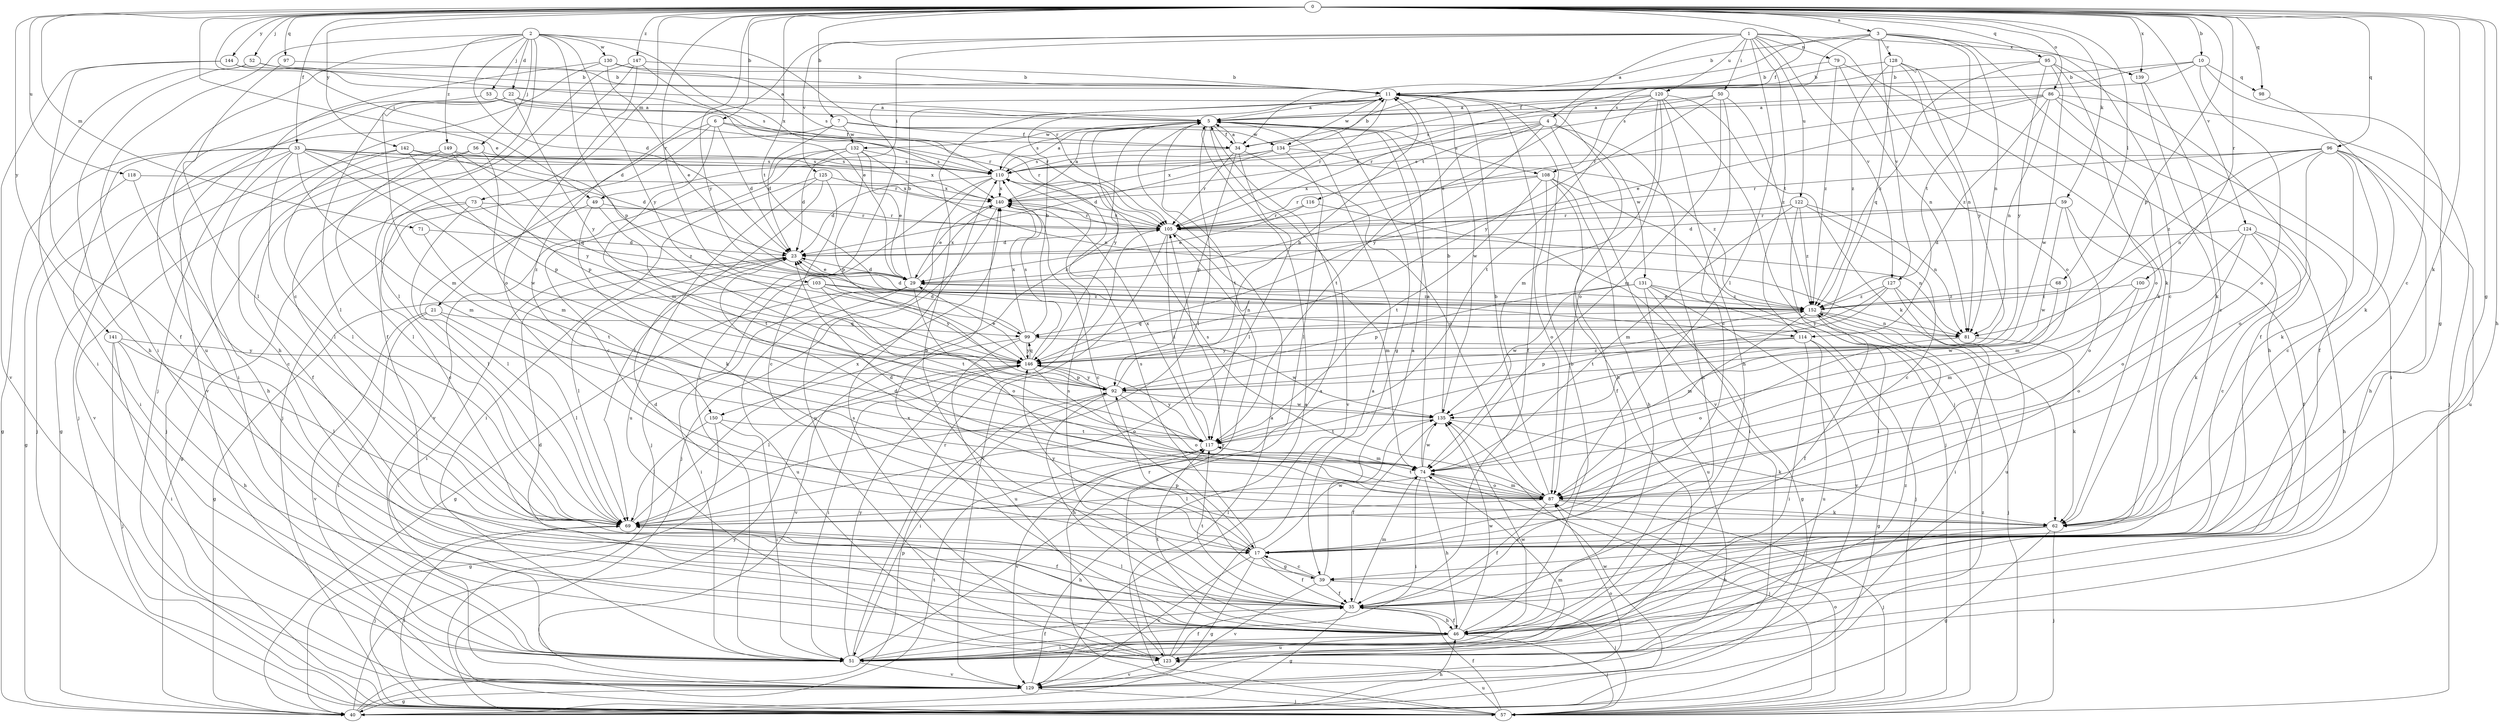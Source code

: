 strict digraph  {
0;
1;
2;
3;
4;
5;
6;
7;
10;
11;
17;
21;
22;
23;
29;
33;
34;
35;
39;
40;
46;
49;
50;
51;
52;
53;
56;
57;
59;
62;
68;
69;
71;
73;
74;
79;
81;
86;
87;
92;
95;
96;
97;
98;
99;
100;
103;
105;
108;
110;
114;
116;
117;
118;
120;
122;
123;
124;
125;
127;
128;
129;
130;
131;
132;
134;
135;
139;
140;
141;
142;
144;
146;
147;
149;
150;
152;
0 -> 3  [label=a];
0 -> 6  [label=b];
0 -> 7  [label=b];
0 -> 10  [label=b];
0 -> 17  [label=c];
0 -> 29  [label=e];
0 -> 33  [label=f];
0 -> 34  [label=f];
0 -> 39  [label=g];
0 -> 46  [label=h];
0 -> 49  [label=i];
0 -> 52  [label=j];
0 -> 59  [label=k];
0 -> 62  [label=k];
0 -> 68  [label=l];
0 -> 71  [label=m];
0 -> 73  [label=m];
0 -> 86  [label=o];
0 -> 92  [label=p];
0 -> 95  [label=q];
0 -> 96  [label=q];
0 -> 97  [label=q];
0 -> 98  [label=q];
0 -> 100  [label=r];
0 -> 103  [label=r];
0 -> 114  [label=t];
0 -> 118  [label=u];
0 -> 124  [label=v];
0 -> 139  [label=x];
0 -> 141  [label=y];
0 -> 142  [label=y];
0 -> 144  [label=y];
0 -> 146  [label=y];
0 -> 147  [label=z];
1 -> 4  [label=a];
1 -> 21  [label=d];
1 -> 49  [label=i];
1 -> 50  [label=i];
1 -> 69  [label=l];
1 -> 79  [label=n];
1 -> 87  [label=o];
1 -> 114  [label=t];
1 -> 120  [label=u];
1 -> 122  [label=u];
1 -> 125  [label=v];
1 -> 127  [label=v];
1 -> 139  [label=x];
2 -> 17  [label=c];
2 -> 22  [label=d];
2 -> 23  [label=d];
2 -> 51  [label=i];
2 -> 53  [label=j];
2 -> 56  [label=j];
2 -> 92  [label=p];
2 -> 105  [label=r];
2 -> 123  [label=u];
2 -> 130  [label=w];
2 -> 140  [label=x];
2 -> 146  [label=y];
2 -> 149  [label=z];
3 -> 11  [label=b];
3 -> 17  [label=c];
3 -> 34  [label=f];
3 -> 62  [label=k];
3 -> 81  [label=n];
3 -> 108  [label=s];
3 -> 114  [label=t];
3 -> 127  [label=v];
3 -> 128  [label=v];
4 -> 46  [label=h];
4 -> 116  [label=t];
4 -> 117  [label=t];
4 -> 129  [label=v];
4 -> 131  [label=w];
4 -> 132  [label=w];
4 -> 140  [label=x];
4 -> 146  [label=y];
5 -> 34  [label=f];
5 -> 39  [label=g];
5 -> 69  [label=l];
5 -> 108  [label=s];
5 -> 110  [label=s];
5 -> 117  [label=t];
5 -> 129  [label=v];
5 -> 146  [label=y];
5 -> 150  [label=z];
6 -> 23  [label=d];
6 -> 34  [label=f];
6 -> 57  [label=j];
6 -> 74  [label=m];
6 -> 105  [label=r];
6 -> 150  [label=z];
7 -> 23  [label=d];
7 -> 34  [label=f];
7 -> 57  [label=j];
7 -> 132  [label=w];
7 -> 134  [label=w];
10 -> 11  [label=b];
10 -> 34  [label=f];
10 -> 39  [label=g];
10 -> 87  [label=o];
10 -> 98  [label=q];
10 -> 110  [label=s];
11 -> 5  [label=a];
11 -> 35  [label=f];
11 -> 51  [label=i];
11 -> 105  [label=r];
11 -> 134  [label=w];
11 -> 135  [label=w];
17 -> 23  [label=d];
17 -> 35  [label=f];
17 -> 39  [label=g];
17 -> 40  [label=g];
17 -> 110  [label=s];
17 -> 129  [label=v];
17 -> 135  [label=w];
17 -> 146  [label=y];
21 -> 51  [label=i];
21 -> 69  [label=l];
21 -> 99  [label=q];
21 -> 129  [label=v];
22 -> 5  [label=a];
22 -> 69  [label=l];
22 -> 74  [label=m];
22 -> 105  [label=r];
22 -> 129  [label=v];
22 -> 146  [label=y];
23 -> 29  [label=e];
23 -> 51  [label=i];
23 -> 69  [label=l];
29 -> 11  [label=b];
29 -> 23  [label=d];
29 -> 40  [label=g];
29 -> 51  [label=i];
29 -> 87  [label=o];
29 -> 123  [label=u];
29 -> 140  [label=x];
29 -> 152  [label=z];
33 -> 40  [label=g];
33 -> 46  [label=h];
33 -> 51  [label=i];
33 -> 57  [label=j];
33 -> 69  [label=l];
33 -> 74  [label=m];
33 -> 105  [label=r];
33 -> 110  [label=s];
33 -> 135  [label=w];
33 -> 140  [label=x];
33 -> 146  [label=y];
34 -> 5  [label=a];
34 -> 69  [label=l];
34 -> 87  [label=o];
34 -> 92  [label=p];
34 -> 105  [label=r];
34 -> 110  [label=s];
35 -> 11  [label=b];
35 -> 40  [label=g];
35 -> 46  [label=h];
35 -> 69  [label=l];
35 -> 74  [label=m];
35 -> 110  [label=s];
35 -> 117  [label=t];
39 -> 5  [label=a];
39 -> 17  [label=c];
39 -> 35  [label=f];
39 -> 57  [label=j];
39 -> 92  [label=p];
39 -> 129  [label=v];
40 -> 46  [label=h];
40 -> 92  [label=p];
40 -> 117  [label=t];
40 -> 135  [label=w];
40 -> 146  [label=y];
40 -> 152  [label=z];
46 -> 11  [label=b];
46 -> 23  [label=d];
46 -> 35  [label=f];
46 -> 51  [label=i];
46 -> 57  [label=j];
46 -> 117  [label=t];
46 -> 123  [label=u];
46 -> 135  [label=w];
46 -> 140  [label=x];
49 -> 62  [label=k];
49 -> 69  [label=l];
49 -> 105  [label=r];
49 -> 117  [label=t];
50 -> 5  [label=a];
50 -> 17  [label=c];
50 -> 74  [label=m];
50 -> 110  [label=s];
50 -> 146  [label=y];
50 -> 152  [label=z];
51 -> 5  [label=a];
51 -> 35  [label=f];
51 -> 105  [label=r];
51 -> 129  [label=v];
51 -> 135  [label=w];
51 -> 146  [label=y];
51 -> 152  [label=z];
52 -> 11  [label=b];
52 -> 46  [label=h];
52 -> 51  [label=i];
52 -> 110  [label=s];
53 -> 5  [label=a];
53 -> 51  [label=i];
53 -> 105  [label=r];
56 -> 35  [label=f];
56 -> 57  [label=j];
56 -> 74  [label=m];
56 -> 110  [label=s];
57 -> 5  [label=a];
57 -> 35  [label=f];
57 -> 69  [label=l];
57 -> 87  [label=o];
57 -> 105  [label=r];
57 -> 123  [label=u];
59 -> 23  [label=d];
59 -> 35  [label=f];
59 -> 87  [label=o];
59 -> 105  [label=r];
59 -> 135  [label=w];
62 -> 17  [label=c];
62 -> 23  [label=d];
62 -> 40  [label=g];
62 -> 46  [label=h];
62 -> 57  [label=j];
68 -> 135  [label=w];
68 -> 152  [label=z];
69 -> 35  [label=f];
69 -> 46  [label=h];
69 -> 57  [label=j];
69 -> 140  [label=x];
71 -> 23  [label=d];
71 -> 117  [label=t];
73 -> 17  [label=c];
73 -> 40  [label=g];
73 -> 69  [label=l];
73 -> 105  [label=r];
73 -> 152  [label=z];
74 -> 5  [label=a];
74 -> 46  [label=h];
74 -> 51  [label=i];
74 -> 57  [label=j];
74 -> 69  [label=l];
74 -> 87  [label=o];
74 -> 135  [label=w];
79 -> 11  [label=b];
79 -> 62  [label=k];
79 -> 81  [label=n];
79 -> 152  [label=z];
81 -> 62  [label=k];
81 -> 87  [label=o];
86 -> 5  [label=a];
86 -> 29  [label=e];
86 -> 35  [label=f];
86 -> 51  [label=i];
86 -> 57  [label=j];
86 -> 81  [label=n];
86 -> 105  [label=r];
86 -> 152  [label=z];
87 -> 11  [label=b];
87 -> 23  [label=d];
87 -> 35  [label=f];
87 -> 57  [label=j];
87 -> 62  [label=k];
87 -> 69  [label=l];
87 -> 74  [label=m];
87 -> 110  [label=s];
87 -> 117  [label=t];
92 -> 11  [label=b];
92 -> 46  [label=h];
92 -> 51  [label=i];
92 -> 87  [label=o];
92 -> 135  [label=w];
92 -> 146  [label=y];
92 -> 152  [label=z];
95 -> 11  [label=b];
95 -> 35  [label=f];
95 -> 87  [label=o];
95 -> 135  [label=w];
95 -> 146  [label=y];
95 -> 152  [label=z];
96 -> 17  [label=c];
96 -> 46  [label=h];
96 -> 62  [label=k];
96 -> 81  [label=n];
96 -> 87  [label=o];
96 -> 105  [label=r];
96 -> 110  [label=s];
96 -> 123  [label=u];
96 -> 152  [label=z];
97 -> 11  [label=b];
97 -> 69  [label=l];
98 -> 62  [label=k];
99 -> 11  [label=b];
99 -> 23  [label=d];
99 -> 123  [label=u];
99 -> 129  [label=v];
99 -> 135  [label=w];
99 -> 140  [label=x];
99 -> 146  [label=y];
100 -> 74  [label=m];
100 -> 87  [label=o];
100 -> 152  [label=z];
103 -> 40  [label=g];
103 -> 81  [label=n];
103 -> 117  [label=t];
103 -> 146  [label=y];
103 -> 152  [label=z];
105 -> 23  [label=d];
105 -> 74  [label=m];
105 -> 81  [label=n];
105 -> 117  [label=t];
105 -> 129  [label=v];
105 -> 140  [label=x];
108 -> 35  [label=f];
108 -> 46  [label=h];
108 -> 57  [label=j];
108 -> 87  [label=o];
108 -> 105  [label=r];
108 -> 117  [label=t];
108 -> 140  [label=x];
110 -> 5  [label=a];
110 -> 23  [label=d];
110 -> 57  [label=j];
110 -> 123  [label=u];
110 -> 140  [label=x];
114 -> 40  [label=g];
114 -> 51  [label=i];
114 -> 92  [label=p];
114 -> 123  [label=u];
114 -> 146  [label=y];
116 -> 29  [label=e];
116 -> 51  [label=i];
116 -> 105  [label=r];
117 -> 74  [label=m];
117 -> 129  [label=v];
117 -> 140  [label=x];
117 -> 146  [label=y];
118 -> 17  [label=c];
118 -> 40  [label=g];
118 -> 140  [label=x];
120 -> 5  [label=a];
120 -> 29  [label=e];
120 -> 46  [label=h];
120 -> 57  [label=j];
120 -> 62  [label=k];
120 -> 74  [label=m];
120 -> 87  [label=o];
120 -> 105  [label=r];
120 -> 117  [label=t];
122 -> 17  [label=c];
122 -> 51  [label=i];
122 -> 74  [label=m];
122 -> 81  [label=n];
122 -> 105  [label=r];
122 -> 152  [label=z];
123 -> 5  [label=a];
123 -> 11  [label=b];
123 -> 35  [label=f];
123 -> 105  [label=r];
123 -> 110  [label=s];
123 -> 129  [label=v];
124 -> 17  [label=c];
124 -> 23  [label=d];
124 -> 46  [label=h];
124 -> 62  [label=k];
124 -> 74  [label=m];
124 -> 87  [label=o];
125 -> 17  [label=c];
125 -> 51  [label=i];
125 -> 69  [label=l];
125 -> 123  [label=u];
125 -> 140  [label=x];
127 -> 51  [label=i];
127 -> 117  [label=t];
127 -> 123  [label=u];
127 -> 146  [label=y];
127 -> 152  [label=z];
128 -> 11  [label=b];
128 -> 46  [label=h];
128 -> 81  [label=n];
128 -> 99  [label=q];
128 -> 146  [label=y];
128 -> 152  [label=z];
129 -> 5  [label=a];
129 -> 40  [label=g];
129 -> 57  [label=j];
129 -> 74  [label=m];
129 -> 87  [label=o];
130 -> 11  [label=b];
130 -> 29  [label=e];
130 -> 46  [label=h];
130 -> 57  [label=j];
130 -> 110  [label=s];
131 -> 40  [label=g];
131 -> 57  [label=j];
131 -> 92  [label=p];
131 -> 123  [label=u];
131 -> 129  [label=v];
131 -> 135  [label=w];
131 -> 152  [label=z];
132 -> 17  [label=c];
132 -> 23  [label=d];
132 -> 29  [label=e];
132 -> 81  [label=n];
132 -> 92  [label=p];
132 -> 110  [label=s];
132 -> 129  [label=v];
134 -> 11  [label=b];
134 -> 23  [label=d];
134 -> 69  [label=l];
134 -> 110  [label=s];
134 -> 140  [label=x];
134 -> 152  [label=z];
135 -> 11  [label=b];
135 -> 35  [label=f];
135 -> 62  [label=k];
135 -> 117  [label=t];
139 -> 17  [label=c];
139 -> 62  [label=k];
140 -> 5  [label=a];
140 -> 17  [label=c];
140 -> 29  [label=e];
140 -> 57  [label=j];
140 -> 105  [label=r];
141 -> 46  [label=h];
141 -> 51  [label=i];
141 -> 57  [label=j];
141 -> 69  [label=l];
141 -> 146  [label=y];
142 -> 23  [label=d];
142 -> 40  [label=g];
142 -> 69  [label=l];
142 -> 92  [label=p];
142 -> 110  [label=s];
144 -> 5  [label=a];
144 -> 11  [label=b];
144 -> 35  [label=f];
144 -> 129  [label=v];
146 -> 29  [label=e];
146 -> 51  [label=i];
146 -> 69  [label=l];
146 -> 87  [label=o];
146 -> 92  [label=p];
146 -> 99  [label=q];
146 -> 110  [label=s];
147 -> 11  [label=b];
147 -> 29  [label=e];
147 -> 35  [label=f];
147 -> 69  [label=l];
147 -> 87  [label=o];
149 -> 69  [label=l];
149 -> 92  [label=p];
149 -> 99  [label=q];
149 -> 110  [label=s];
149 -> 129  [label=v];
150 -> 40  [label=g];
150 -> 51  [label=i];
150 -> 69  [label=l];
150 -> 117  [label=t];
152 -> 23  [label=d];
152 -> 29  [label=e];
152 -> 35  [label=f];
152 -> 57  [label=j];
152 -> 74  [label=m];
152 -> 81  [label=n];
152 -> 99  [label=q];
}
